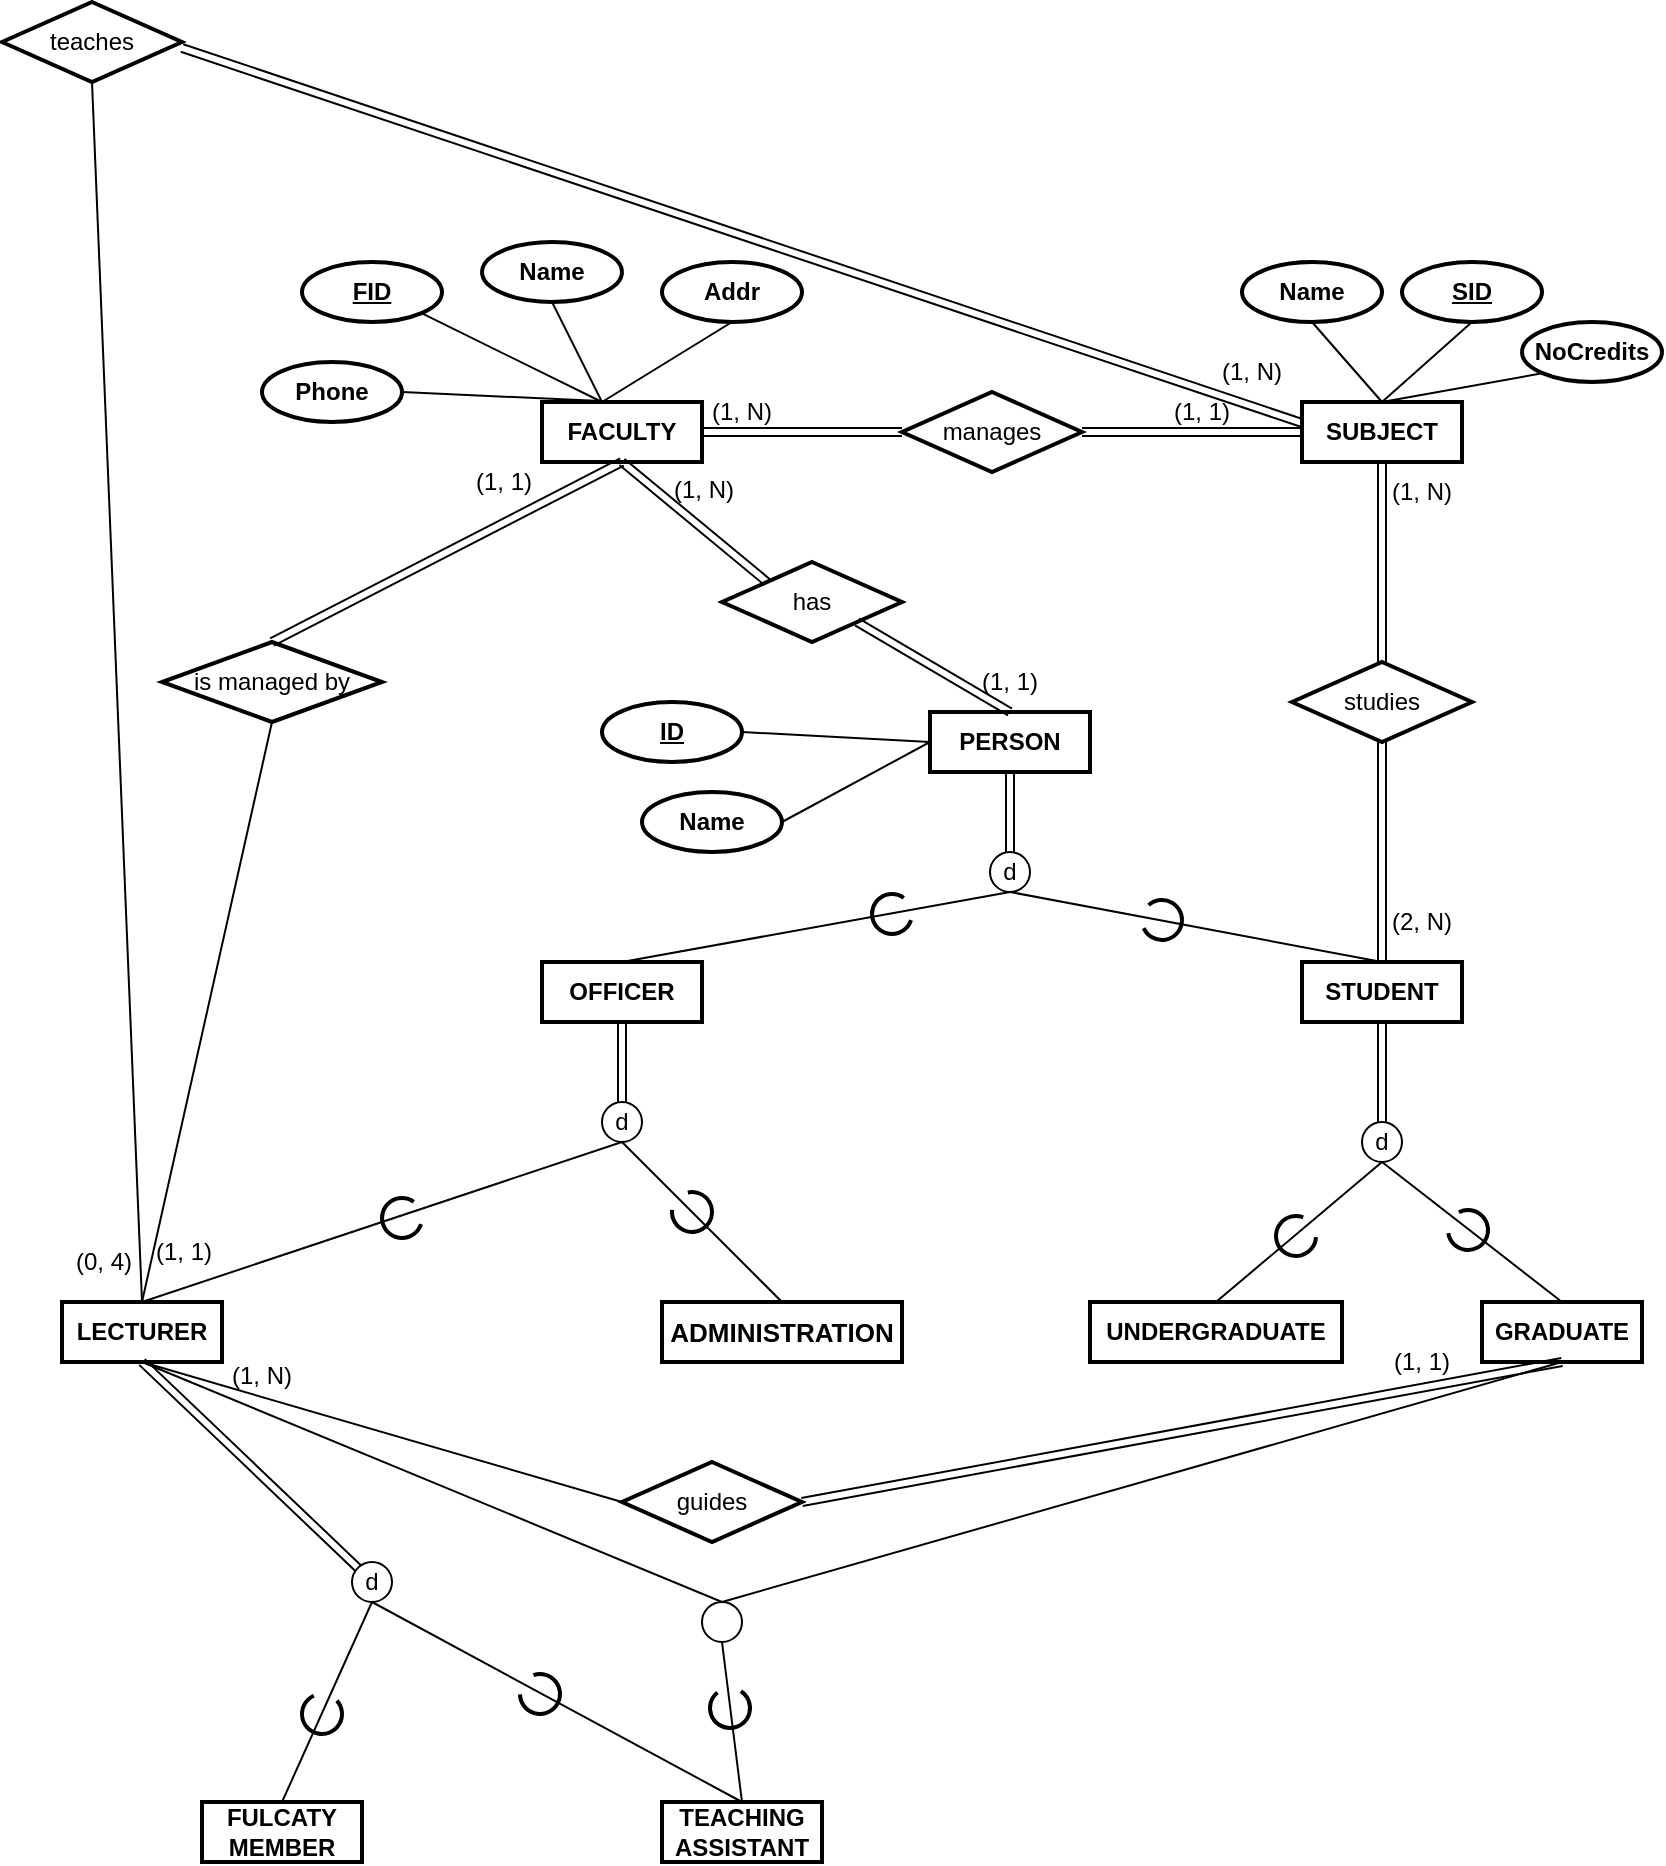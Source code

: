 <mxfile version="14.4.4" type="github">
  <diagram id="O1sjBDhfZiVow-tjS9cN" name="Page-1">
    <mxGraphModel dx="2048" dy="1823" grid="1" gridSize="10" guides="1" tooltips="1" connect="1" arrows="1" fold="1" page="1" pageScale="1" pageWidth="827" pageHeight="1169" math="0" shadow="0">
      <root>
        <mxCell id="0" />
        <mxCell id="1" parent="0" />
        <mxCell id="mwtJp1WoyP-pwZxEX0rx-1" value="&lt;b&gt;FACULTY&lt;/b&gt;" style="rounded=0;whiteSpace=wrap;html=1;strokeWidth=2;" parent="1" vertex="1">
          <mxGeometry x="140" y="170" width="80" height="30" as="geometry" />
        </mxCell>
        <mxCell id="mwtJp1WoyP-pwZxEX0rx-2" value="&lt;span&gt;FID&lt;/span&gt;" style="ellipse;whiteSpace=wrap;html=1;strokeWidth=2;fontStyle=5" parent="1" vertex="1">
          <mxGeometry x="20" y="100" width="70" height="30" as="geometry" />
        </mxCell>
        <mxCell id="mwtJp1WoyP-pwZxEX0rx-3" value="&lt;b&gt;Name&lt;/b&gt;" style="ellipse;whiteSpace=wrap;html=1;strokeWidth=2;" parent="1" vertex="1">
          <mxGeometry x="110" y="90" width="70" height="30" as="geometry" />
        </mxCell>
        <mxCell id="mwtJp1WoyP-pwZxEX0rx-4" value="&lt;b&gt;Addr&lt;/b&gt;" style="ellipse;whiteSpace=wrap;html=1;strokeWidth=2;" parent="1" vertex="1">
          <mxGeometry x="200" y="100" width="70" height="30" as="geometry" />
        </mxCell>
        <mxCell id="mwtJp1WoyP-pwZxEX0rx-5" value="&lt;b&gt;Phone&lt;/b&gt;" style="ellipse;whiteSpace=wrap;html=1;strokeWidth=2;" parent="1" vertex="1">
          <mxGeometry y="150" width="70" height="30" as="geometry" />
        </mxCell>
        <mxCell id="mwtJp1WoyP-pwZxEX0rx-6" value="&lt;b&gt;SUBJECT&lt;/b&gt;" style="rounded=0;whiteSpace=wrap;html=1;strokeWidth=2;" parent="1" vertex="1">
          <mxGeometry x="520" y="170" width="80" height="30" as="geometry" />
        </mxCell>
        <mxCell id="mwtJp1WoyP-pwZxEX0rx-7" value="&lt;b&gt;Name&lt;/b&gt;" style="ellipse;whiteSpace=wrap;html=1;strokeWidth=2;" parent="1" vertex="1">
          <mxGeometry x="490" y="100" width="70" height="30" as="geometry" />
        </mxCell>
        <mxCell id="mwtJp1WoyP-pwZxEX0rx-8" value="&lt;b&gt;&lt;u&gt;SID&lt;/u&gt;&lt;/b&gt;" style="ellipse;whiteSpace=wrap;html=1;strokeWidth=2;" parent="1" vertex="1">
          <mxGeometry x="570" y="100" width="70" height="30" as="geometry" />
        </mxCell>
        <mxCell id="mwtJp1WoyP-pwZxEX0rx-9" value="&lt;b&gt;NoCredits&lt;/b&gt;" style="ellipse;whiteSpace=wrap;html=1;strokeWidth=2;" parent="1" vertex="1">
          <mxGeometry x="630" y="130" width="70" height="30" as="geometry" />
        </mxCell>
        <mxCell id="mwtJp1WoyP-pwZxEX0rx-10" value="&lt;b&gt;OFFICER&lt;/b&gt;" style="rounded=0;whiteSpace=wrap;html=1;strokeWidth=2;" parent="1" vertex="1">
          <mxGeometry x="140" y="450" width="80" height="30" as="geometry" />
        </mxCell>
        <mxCell id="mwtJp1WoyP-pwZxEX0rx-12" value="&lt;div&gt;&lt;span style=&quot;font-size: 13px&quot;&gt;&lt;font&gt;&lt;b&gt;ADMINISTRATION&lt;/b&gt;&lt;/font&gt;&lt;/span&gt;&lt;/div&gt;" style="rounded=0;whiteSpace=wrap;html=1;strokeWidth=2;fontFamily=Helvetica;" parent="1" vertex="1">
          <mxGeometry x="200" y="620" width="120" height="30" as="geometry" />
        </mxCell>
        <mxCell id="mwtJp1WoyP-pwZxEX0rx-13" value="&lt;b&gt;LECTURER&lt;/b&gt;" style="rounded=0;whiteSpace=wrap;html=1;strokeWidth=2;" parent="1" vertex="1">
          <mxGeometry x="-100" y="620" width="80" height="30" as="geometry" />
        </mxCell>
        <mxCell id="mwtJp1WoyP-pwZxEX0rx-14" value="&lt;b&gt;FULCATY MEMBER&lt;/b&gt;" style="rounded=0;whiteSpace=wrap;html=1;strokeWidth=2;" parent="1" vertex="1">
          <mxGeometry x="-30" y="870" width="80" height="30" as="geometry" />
        </mxCell>
        <mxCell id="mwtJp1WoyP-pwZxEX0rx-15" value="&lt;b&gt;TEACHING ASSISTANT&lt;/b&gt;" style="rounded=0;whiteSpace=wrap;html=1;strokeWidth=2;" parent="1" vertex="1">
          <mxGeometry x="200" y="870" width="80" height="30" as="geometry" />
        </mxCell>
        <mxCell id="_EeWUKTGvMMaCwYqgXgI-2" value="&lt;b&gt;STUDENT&lt;/b&gt;" style="rounded=0;whiteSpace=wrap;html=1;strokeWidth=2;" vertex="1" parent="1">
          <mxGeometry x="520" y="450" width="80" height="30" as="geometry" />
        </mxCell>
        <mxCell id="_EeWUKTGvMMaCwYqgXgI-3" value="&lt;b&gt;UNDERGRADUATE&lt;/b&gt;" style="rounded=0;whiteSpace=wrap;html=1;strokeWidth=2;" vertex="1" parent="1">
          <mxGeometry x="414" y="620" width="126" height="30" as="geometry" />
        </mxCell>
        <mxCell id="_EeWUKTGvMMaCwYqgXgI-4" value="&lt;b&gt;GRADUATE&lt;/b&gt;" style="rounded=0;whiteSpace=wrap;html=1;strokeWidth=2;" vertex="1" parent="1">
          <mxGeometry x="610" y="620" width="80" height="30" as="geometry" />
        </mxCell>
        <mxCell id="_EeWUKTGvMMaCwYqgXgI-6" value="d" style="ellipse;whiteSpace=wrap;html=1;aspect=fixed;" vertex="1" parent="1">
          <mxGeometry x="170" y="520" width="20" height="20" as="geometry" />
        </mxCell>
        <mxCell id="_EeWUKTGvMMaCwYqgXgI-7" value="" style="endArrow=none;html=1;rounded=0;exitX=0.5;exitY=1;exitDx=0;exitDy=0;entryX=0.5;entryY=0;entryDx=0;entryDy=0;" edge="1" parent="1" source="_EeWUKTGvMMaCwYqgXgI-6" target="mwtJp1WoyP-pwZxEX0rx-12">
          <mxGeometry relative="1" as="geometry">
            <mxPoint x="190" y="490" as="sourcePoint" />
            <mxPoint x="190" y="530" as="targetPoint" />
          </mxGeometry>
        </mxCell>
        <mxCell id="_EeWUKTGvMMaCwYqgXgI-8" value="" style="endArrow=none;html=1;rounded=0;exitX=0.5;exitY=1;exitDx=0;exitDy=0;entryX=0.5;entryY=0;entryDx=0;entryDy=0;" edge="1" parent="1" source="_EeWUKTGvMMaCwYqgXgI-6" target="mwtJp1WoyP-pwZxEX0rx-13">
          <mxGeometry relative="1" as="geometry">
            <mxPoint x="190" y="550" as="sourcePoint" />
            <mxPoint x="100" y="630" as="targetPoint" />
          </mxGeometry>
        </mxCell>
        <mxCell id="_EeWUKTGvMMaCwYqgXgI-14" value="d" style="ellipse;whiteSpace=wrap;html=1;aspect=fixed;" vertex="1" parent="1">
          <mxGeometry x="550" y="530" width="20" height="20" as="geometry" />
        </mxCell>
        <mxCell id="_EeWUKTGvMMaCwYqgXgI-15" value="" style="endArrow=none;html=1;rounded=0;exitX=0.5;exitY=1;exitDx=0;exitDy=0;entryX=0.5;entryY=0;entryDx=0;entryDy=0;" edge="1" source="_EeWUKTGvMMaCwYqgXgI-14" parent="1" target="_EeWUKTGvMMaCwYqgXgI-3">
          <mxGeometry relative="1" as="geometry">
            <mxPoint x="560" y="500" as="sourcePoint" />
            <mxPoint x="460" y="630" as="targetPoint" />
          </mxGeometry>
        </mxCell>
        <mxCell id="_EeWUKTGvMMaCwYqgXgI-16" value="" style="endArrow=none;html=1;rounded=0;exitX=0.5;exitY=1;exitDx=0;exitDy=0;" edge="1" source="_EeWUKTGvMMaCwYqgXgI-14" parent="1">
          <mxGeometry relative="1" as="geometry">
            <mxPoint x="560" y="560" as="sourcePoint" />
            <mxPoint x="650" y="620" as="targetPoint" />
          </mxGeometry>
        </mxCell>
        <mxCell id="_EeWUKTGvMMaCwYqgXgI-18" value="d" style="ellipse;whiteSpace=wrap;html=1;aspect=fixed;" vertex="1" parent="1">
          <mxGeometry x="45" y="750" width="20" height="20" as="geometry" />
        </mxCell>
        <mxCell id="_EeWUKTGvMMaCwYqgXgI-19" value="" style="endArrow=none;html=1;rounded=0;exitX=0.5;exitY=1;exitDx=0;exitDy=0;entryX=0.5;entryY=0;entryDx=0;entryDy=0;" edge="1" source="_EeWUKTGvMMaCwYqgXgI-18" parent="1" target="mwtJp1WoyP-pwZxEX0rx-14">
          <mxGeometry relative="1" as="geometry">
            <mxPoint x="190" y="720" as="sourcePoint" />
            <mxPoint x="90" y="850" as="targetPoint" />
          </mxGeometry>
        </mxCell>
        <mxCell id="_EeWUKTGvMMaCwYqgXgI-20" value="" style="endArrow=none;html=1;rounded=0;exitX=0.5;exitY=1;exitDx=0;exitDy=0;entryX=0.5;entryY=0;entryDx=0;entryDy=0;" edge="1" source="_EeWUKTGvMMaCwYqgXgI-18" parent="1" target="mwtJp1WoyP-pwZxEX0rx-15">
          <mxGeometry relative="1" as="geometry">
            <mxPoint x="190" y="780" as="sourcePoint" />
            <mxPoint x="290" y="850" as="targetPoint" />
          </mxGeometry>
        </mxCell>
        <mxCell id="_EeWUKTGvMMaCwYqgXgI-21" value="" style="endArrow=none;html=1;rounded=0;entryX=0.5;entryY=0;entryDx=0;entryDy=0;exitX=1;exitY=0.5;exitDx=0;exitDy=0;" edge="1" parent="1" source="mwtJp1WoyP-pwZxEX0rx-5" target="mwtJp1WoyP-pwZxEX0rx-1">
          <mxGeometry relative="1" as="geometry">
            <mxPoint x="290" y="30" as="sourcePoint" />
            <mxPoint x="450" y="30" as="targetPoint" />
          </mxGeometry>
        </mxCell>
        <mxCell id="_EeWUKTGvMMaCwYqgXgI-22" value="" style="endArrow=none;html=1;rounded=0;exitX=1;exitY=1;exitDx=0;exitDy=0;" edge="1" parent="1" source="mwtJp1WoyP-pwZxEX0rx-2">
          <mxGeometry relative="1" as="geometry">
            <mxPoint x="80" y="175" as="sourcePoint" />
            <mxPoint x="170" y="170" as="targetPoint" />
          </mxGeometry>
        </mxCell>
        <mxCell id="_EeWUKTGvMMaCwYqgXgI-23" value="" style="endArrow=none;html=1;rounded=0;exitX=0.5;exitY=1;exitDx=0;exitDy=0;" edge="1" parent="1" source="mwtJp1WoyP-pwZxEX0rx-3">
          <mxGeometry relative="1" as="geometry">
            <mxPoint x="89.749" y="135.607" as="sourcePoint" />
            <mxPoint x="170" y="170" as="targetPoint" />
          </mxGeometry>
        </mxCell>
        <mxCell id="_EeWUKTGvMMaCwYqgXgI-26" value="" style="endArrow=none;html=1;rounded=0;exitX=0.5;exitY=0;exitDx=0;exitDy=0;entryX=0.5;entryY=1;entryDx=0;entryDy=0;" edge="1" parent="1" source="mwtJp1WoyP-pwZxEX0rx-6" target="mwtJp1WoyP-pwZxEX0rx-7">
          <mxGeometry relative="1" as="geometry">
            <mxPoint x="229.186" y="138.381" as="sourcePoint" />
            <mxPoint x="180" y="180" as="targetPoint" />
          </mxGeometry>
        </mxCell>
        <mxCell id="_EeWUKTGvMMaCwYqgXgI-27" value="" style="endArrow=none;html=1;rounded=0;entryX=0.5;entryY=1;entryDx=0;entryDy=0;" edge="1" parent="1" target="mwtJp1WoyP-pwZxEX0rx-8">
          <mxGeometry relative="1" as="geometry">
            <mxPoint x="560" y="170" as="sourcePoint" />
            <mxPoint x="519.749" y="155.607" as="targetPoint" />
          </mxGeometry>
        </mxCell>
        <mxCell id="_EeWUKTGvMMaCwYqgXgI-28" value="" style="endArrow=none;html=1;rounded=0;entryX=0;entryY=1;entryDx=0;entryDy=0;" edge="1" parent="1" target="mwtJp1WoyP-pwZxEX0rx-9">
          <mxGeometry relative="1" as="geometry">
            <mxPoint x="560" y="170" as="sourcePoint" />
            <mxPoint x="575" y="140" as="targetPoint" />
          </mxGeometry>
        </mxCell>
        <mxCell id="_EeWUKTGvMMaCwYqgXgI-29" value="&lt;span&gt;ID&lt;/span&gt;" style="ellipse;whiteSpace=wrap;html=1;strokeWidth=2;fontStyle=5" vertex="1" parent="1">
          <mxGeometry x="170" y="320" width="70" height="30" as="geometry" />
        </mxCell>
        <mxCell id="_EeWUKTGvMMaCwYqgXgI-30" value="&lt;b&gt;Name&lt;/b&gt;" style="ellipse;whiteSpace=wrap;html=1;strokeWidth=2;" vertex="1" parent="1">
          <mxGeometry x="190" y="365" width="70" height="30" as="geometry" />
        </mxCell>
        <mxCell id="_EeWUKTGvMMaCwYqgXgI-31" value="" style="endArrow=none;html=1;rounded=0;exitX=1;exitY=0.5;exitDx=0;exitDy=0;entryX=0;entryY=0.5;entryDx=0;entryDy=0;" edge="1" parent="1" source="_EeWUKTGvMMaCwYqgXgI-29" target="_EeWUKTGvMMaCwYqgXgI-57">
          <mxGeometry relative="1" as="geometry">
            <mxPoint x="70" y="455" as="sourcePoint" />
            <mxPoint x="330" y="330" as="targetPoint" />
          </mxGeometry>
        </mxCell>
        <mxCell id="_EeWUKTGvMMaCwYqgXgI-32" value="" style="endArrow=none;html=1;rounded=0;exitX=1;exitY=0.5;exitDx=0;exitDy=0;entryX=0;entryY=0.5;entryDx=0;entryDy=0;" edge="1" parent="1" source="_EeWUKTGvMMaCwYqgXgI-30" target="_EeWUKTGvMMaCwYqgXgI-57">
          <mxGeometry relative="1" as="geometry">
            <mxPoint x="79.749" y="415.607" as="sourcePoint" />
            <mxPoint x="160" y="450" as="targetPoint" />
          </mxGeometry>
        </mxCell>
        <mxCell id="_EeWUKTGvMMaCwYqgXgI-37" value="" style="endArrow=none;html=1;rounded=0;exitX=0.5;exitY=0;exitDx=0;exitDy=0;entryX=0.5;entryY=1;entryDx=0;entryDy=0;" edge="1" target="_EeWUKTGvMMaCwYqgXgI-38" parent="1" source="mwtJp1WoyP-pwZxEX0rx-15">
          <mxGeometry relative="1" as="geometry">
            <mxPoint x="510" y="690" as="sourcePoint" />
            <mxPoint x="410" y="760" as="targetPoint" />
          </mxGeometry>
        </mxCell>
        <mxCell id="_EeWUKTGvMMaCwYqgXgI-38" value="" style="ellipse;whiteSpace=wrap;html=1;aspect=fixed;" vertex="1" parent="1">
          <mxGeometry x="220" y="770" width="20" height="20" as="geometry" />
        </mxCell>
        <mxCell id="_EeWUKTGvMMaCwYqgXgI-39" value="" style="endArrow=none;html=1;rounded=0;exitX=0.5;exitY=0;exitDx=0;exitDy=0;entryX=0.5;entryY=1;entryDx=0;entryDy=0;" edge="1" source="_EeWUKTGvMMaCwYqgXgI-38" parent="1" target="mwtJp1WoyP-pwZxEX0rx-13">
          <mxGeometry relative="1" as="geometry">
            <mxPoint x="410" y="710" as="sourcePoint" />
            <mxPoint x="-60" y="700" as="targetPoint" />
          </mxGeometry>
        </mxCell>
        <mxCell id="_EeWUKTGvMMaCwYqgXgI-40" value="" style="endArrow=none;html=1;rounded=0;exitX=0.5;exitY=1;exitDx=0;exitDy=0;entryX=0.5;entryY=0;entryDx=0;entryDy=0;" edge="1" source="_EeWUKTGvMMaCwYqgXgI-4" parent="1" target="_EeWUKTGvMMaCwYqgXgI-38">
          <mxGeometry relative="1" as="geometry">
            <mxPoint x="650" y="700" as="sourcePoint" />
            <mxPoint x="440" y="740" as="targetPoint" />
          </mxGeometry>
        </mxCell>
        <mxCell id="_EeWUKTGvMMaCwYqgXgI-41" value="manages" style="shape=rhombus;perimeter=rhombusPerimeter;whiteSpace=wrap;html=1;align=center;strokeWidth=2;" vertex="1" parent="1">
          <mxGeometry x="320" y="165" width="90" height="40" as="geometry" />
        </mxCell>
        <mxCell id="_EeWUKTGvMMaCwYqgXgI-46" value="has" style="shape=rhombus;perimeter=rhombusPerimeter;whiteSpace=wrap;html=1;align=center;strokeWidth=2;" vertex="1" parent="1">
          <mxGeometry x="230" y="250" width="90" height="40" as="geometry" />
        </mxCell>
        <mxCell id="_EeWUKTGvMMaCwYqgXgI-48" value="is managed by" style="shape=rhombus;perimeter=rhombusPerimeter;whiteSpace=wrap;html=1;align=center;strokeWidth=2;" vertex="1" parent="1">
          <mxGeometry x="-50" y="290" width="110" height="40" as="geometry" />
        </mxCell>
        <mxCell id="_EeWUKTGvMMaCwYqgXgI-50" value="" style="endArrow=none;html=1;rounded=0;exitX=0.5;exitY=0;exitDx=0;exitDy=0;entryX=0.5;entryY=1;entryDx=0;entryDy=0;" edge="1" parent="1" source="mwtJp1WoyP-pwZxEX0rx-13" target="_EeWUKTGvMMaCwYqgXgI-48">
          <mxGeometry relative="1" as="geometry">
            <mxPoint x="245" y="310" as="sourcePoint" />
            <mxPoint x="190" y="210" as="targetPoint" />
          </mxGeometry>
        </mxCell>
        <mxCell id="_EeWUKTGvMMaCwYqgXgI-51" value="teaches" style="shape=rhombus;perimeter=rhombusPerimeter;whiteSpace=wrap;html=1;align=center;strokeWidth=2;" vertex="1" parent="1">
          <mxGeometry x="-130" y="-30" width="90" height="40" as="geometry" />
        </mxCell>
        <mxCell id="_EeWUKTGvMMaCwYqgXgI-52" value="" style="endArrow=none;html=1;rounded=0;exitX=0.5;exitY=0;exitDx=0;exitDy=0;entryX=0.5;entryY=1;entryDx=0;entryDy=0;" edge="1" parent="1" source="mwtJp1WoyP-pwZxEX0rx-13" target="_EeWUKTGvMMaCwYqgXgI-51">
          <mxGeometry relative="1" as="geometry">
            <mxPoint x="300" y="630" as="sourcePoint" />
            <mxPoint x="305" y="450" as="targetPoint" />
          </mxGeometry>
        </mxCell>
        <mxCell id="_EeWUKTGvMMaCwYqgXgI-54" value="studies" style="shape=rhombus;perimeter=rhombusPerimeter;whiteSpace=wrap;html=1;align=center;strokeWidth=2;" vertex="1" parent="1">
          <mxGeometry x="515" y="300" width="90" height="40" as="geometry" />
        </mxCell>
        <mxCell id="_EeWUKTGvMMaCwYqgXgI-57" value="&lt;b&gt;PERSON&lt;/b&gt;" style="rounded=0;whiteSpace=wrap;html=1;strokeWidth=2;" vertex="1" parent="1">
          <mxGeometry x="334" y="325" width="80" height="30" as="geometry" />
        </mxCell>
        <mxCell id="_EeWUKTGvMMaCwYqgXgI-62" value="d" style="ellipse;whiteSpace=wrap;html=1;aspect=fixed;" vertex="1" parent="1">
          <mxGeometry x="364" y="395" width="20" height="20" as="geometry" />
        </mxCell>
        <mxCell id="_EeWUKTGvMMaCwYqgXgI-63" value="" style="endArrow=none;html=1;rounded=0;exitX=0.5;exitY=1;exitDx=0;exitDy=0;entryX=0.5;entryY=0;entryDx=0;entryDy=0;" edge="1" source="_EeWUKTGvMMaCwYqgXgI-62" parent="1" target="_EeWUKTGvMMaCwYqgXgI-2">
          <mxGeometry relative="1" as="geometry">
            <mxPoint x="390" y="430" as="sourcePoint" />
            <mxPoint x="490" y="500" as="targetPoint" />
          </mxGeometry>
        </mxCell>
        <mxCell id="_EeWUKTGvMMaCwYqgXgI-64" value="" style="endArrow=none;html=1;rounded=0;exitX=0.5;exitY=1;exitDx=0;exitDy=0;entryX=0.5;entryY=0;entryDx=0;entryDy=0;" edge="1" source="_EeWUKTGvMMaCwYqgXgI-62" parent="1" target="mwtJp1WoyP-pwZxEX0rx-10">
          <mxGeometry relative="1" as="geometry">
            <mxPoint x="390" y="370" as="sourcePoint" />
            <mxPoint x="290" y="500" as="targetPoint" />
          </mxGeometry>
        </mxCell>
        <mxCell id="_EeWUKTGvMMaCwYqgXgI-74" value="guides" style="shape=rhombus;perimeter=rhombusPerimeter;whiteSpace=wrap;html=1;align=center;strokeWidth=2;" vertex="1" parent="1">
          <mxGeometry x="180" y="700" width="90" height="40" as="geometry" />
        </mxCell>
        <mxCell id="_EeWUKTGvMMaCwYqgXgI-76" value="" style="endArrow=none;html=1;rounded=0;exitX=0;exitY=0.5;exitDx=0;exitDy=0;entryX=0.5;entryY=1;entryDx=0;entryDy=0;" edge="1" parent="1" source="_EeWUKTGvMMaCwYqgXgI-74" target="mwtJp1WoyP-pwZxEX0rx-13">
          <mxGeometry relative="1" as="geometry">
            <mxPoint x="245" y="830" as="sourcePoint" />
            <mxPoint x="-50" y="660" as="targetPoint" />
          </mxGeometry>
        </mxCell>
        <mxCell id="_EeWUKTGvMMaCwYqgXgI-78" value="" style="endArrow=none;html=1;rounded=0;exitX=0.5;exitY=1;exitDx=0;exitDy=0;" edge="1" parent="1" source="mwtJp1WoyP-pwZxEX0rx-4">
          <mxGeometry relative="1" as="geometry">
            <mxPoint x="155" y="130" as="sourcePoint" />
            <mxPoint x="170" y="170" as="targetPoint" />
          </mxGeometry>
        </mxCell>
        <mxCell id="_EeWUKTGvMMaCwYqgXgI-79" value="" style="shape=link;html=1;rounded=0;exitX=1;exitY=0.5;exitDx=0;exitDy=0;entryX=0;entryY=0.5;entryDx=0;entryDy=0;" edge="1" parent="1" source="mwtJp1WoyP-pwZxEX0rx-1" target="_EeWUKTGvMMaCwYqgXgI-41">
          <mxGeometry relative="1" as="geometry">
            <mxPoint x="310" y="300" as="sourcePoint" />
            <mxPoint x="470" y="300" as="targetPoint" />
          </mxGeometry>
        </mxCell>
        <mxCell id="_EeWUKTGvMMaCwYqgXgI-81" value="(1, N)" style="text;html=1;strokeColor=none;fillColor=none;align=center;verticalAlign=middle;whiteSpace=wrap;rounded=0;" vertex="1" parent="1">
          <mxGeometry x="220" y="165" width="40" height="20" as="geometry" />
        </mxCell>
        <mxCell id="_EeWUKTGvMMaCwYqgXgI-83" value="" style="shape=link;html=1;rounded=0;exitX=1;exitY=0.5;exitDx=0;exitDy=0;" edge="1" parent="1" source="_EeWUKTGvMMaCwYqgXgI-41">
          <mxGeometry relative="1" as="geometry">
            <mxPoint x="430" y="180" as="sourcePoint" />
            <mxPoint x="520" y="185" as="targetPoint" />
          </mxGeometry>
        </mxCell>
        <mxCell id="_EeWUKTGvMMaCwYqgXgI-84" value="(1, 1)" style="text;html=1;strokeColor=none;fillColor=none;align=center;verticalAlign=middle;whiteSpace=wrap;rounded=0;" vertex="1" parent="1">
          <mxGeometry x="450" y="165" width="40" height="20" as="geometry" />
        </mxCell>
        <mxCell id="_EeWUKTGvMMaCwYqgXgI-85" value="" style="shape=link;html=1;rounded=0;exitX=0.5;exitY=1;exitDx=0;exitDy=0;entryX=0;entryY=0;entryDx=0;entryDy=0;" edge="1" parent="1" source="mwtJp1WoyP-pwZxEX0rx-1" target="_EeWUKTGvMMaCwYqgXgI-46">
          <mxGeometry relative="1" as="geometry">
            <mxPoint x="230" y="195" as="sourcePoint" />
            <mxPoint x="330" y="195" as="targetPoint" />
          </mxGeometry>
        </mxCell>
        <mxCell id="_EeWUKTGvMMaCwYqgXgI-86" value="(1, N)" style="text;html=1;strokeColor=none;fillColor=none;align=center;verticalAlign=middle;whiteSpace=wrap;rounded=0;" vertex="1" parent="1">
          <mxGeometry x="201" y="204" width="40" height="20" as="geometry" />
        </mxCell>
        <mxCell id="_EeWUKTGvMMaCwYqgXgI-87" value="" style="shape=link;html=1;rounded=0;exitX=1;exitY=1;exitDx=0;exitDy=0;entryX=0.5;entryY=0;entryDx=0;entryDy=0;" edge="1" parent="1" source="_EeWUKTGvMMaCwYqgXgI-46" target="_EeWUKTGvMMaCwYqgXgI-57">
          <mxGeometry relative="1" as="geometry">
            <mxPoint x="420.0" y="195" as="sourcePoint" />
            <mxPoint x="530.0" y="195" as="targetPoint" />
          </mxGeometry>
        </mxCell>
        <mxCell id="_EeWUKTGvMMaCwYqgXgI-88" value="(1, 1)" style="text;html=1;strokeColor=none;fillColor=none;align=center;verticalAlign=middle;whiteSpace=wrap;rounded=0;" vertex="1" parent="1">
          <mxGeometry x="354" y="300" width="40" height="20" as="geometry" />
        </mxCell>
        <mxCell id="_EeWUKTGvMMaCwYqgXgI-89" value="" style="shape=link;html=1;rounded=0;entryX=0.5;entryY=0;entryDx=0;entryDy=0;" edge="1" parent="1" target="_EeWUKTGvMMaCwYqgXgI-48">
          <mxGeometry relative="1" as="geometry">
            <mxPoint x="180" y="200" as="sourcePoint" />
            <mxPoint x="330" y="195" as="targetPoint" />
          </mxGeometry>
        </mxCell>
        <mxCell id="_EeWUKTGvMMaCwYqgXgI-90" value="(1, 1)" style="text;html=1;strokeColor=none;fillColor=none;align=center;verticalAlign=middle;whiteSpace=wrap;rounded=0;" vertex="1" parent="1">
          <mxGeometry x="101" y="200" width="40" height="20" as="geometry" />
        </mxCell>
        <mxCell id="_EeWUKTGvMMaCwYqgXgI-91" value="(1, 1)" style="text;html=1;strokeColor=none;fillColor=none;align=center;verticalAlign=middle;whiteSpace=wrap;rounded=0;" vertex="1" parent="1">
          <mxGeometry x="-59" y="585" width="40" height="20" as="geometry" />
        </mxCell>
        <mxCell id="_EeWUKTGvMMaCwYqgXgI-92" value="" style="shape=link;html=1;rounded=0;entryX=1;entryY=0.5;entryDx=0;entryDy=0;exitX=0;exitY=0.25;exitDx=0;exitDy=0;" edge="1" parent="1">
          <mxGeometry relative="1" as="geometry">
            <mxPoint x="520.0" y="180.5" as="sourcePoint" />
            <mxPoint x="-40" y="-7" as="targetPoint" />
          </mxGeometry>
        </mxCell>
        <mxCell id="_EeWUKTGvMMaCwYqgXgI-93" value="(0, 4)" style="text;html=1;strokeColor=none;fillColor=none;align=center;verticalAlign=middle;whiteSpace=wrap;rounded=0;" vertex="1" parent="1">
          <mxGeometry x="-99" y="590" width="40" height="20" as="geometry" />
        </mxCell>
        <mxCell id="_EeWUKTGvMMaCwYqgXgI-94" value="(1, N)" style="text;html=1;strokeColor=none;fillColor=none;align=center;verticalAlign=middle;whiteSpace=wrap;rounded=0;" vertex="1" parent="1">
          <mxGeometry x="475" y="145" width="40" height="20" as="geometry" />
        </mxCell>
        <mxCell id="_EeWUKTGvMMaCwYqgXgI-96" value="" style="shape=link;html=1;rounded=0;exitX=0.5;exitY=0;exitDx=0;exitDy=0;entryX=0.5;entryY=1;entryDx=0;entryDy=0;" edge="1" parent="1" source="_EeWUKTGvMMaCwYqgXgI-2" target="_EeWUKTGvMMaCwYqgXgI-54">
          <mxGeometry relative="1" as="geometry">
            <mxPoint x="420.0" y="195" as="sourcePoint" />
            <mxPoint x="530.0" y="195" as="targetPoint" />
          </mxGeometry>
        </mxCell>
        <mxCell id="_EeWUKTGvMMaCwYqgXgI-97" value="" style="shape=link;html=1;rounded=0;entryX=0.5;entryY=1;entryDx=0;entryDy=0;exitX=0.5;exitY=0;exitDx=0;exitDy=0;" edge="1" parent="1" source="_EeWUKTGvMMaCwYqgXgI-54" target="mwtJp1WoyP-pwZxEX0rx-6">
          <mxGeometry relative="1" as="geometry">
            <mxPoint x="560" y="290" as="sourcePoint" />
            <mxPoint x="570.0" y="350" as="targetPoint" />
          </mxGeometry>
        </mxCell>
        <mxCell id="_EeWUKTGvMMaCwYqgXgI-98" value="(2, N)" style="text;html=1;strokeColor=none;fillColor=none;align=center;verticalAlign=middle;whiteSpace=wrap;rounded=0;" vertex="1" parent="1">
          <mxGeometry x="560" y="420" width="40" height="20" as="geometry" />
        </mxCell>
        <mxCell id="_EeWUKTGvMMaCwYqgXgI-99" value="(1, N)" style="text;html=1;strokeColor=none;fillColor=none;align=center;verticalAlign=middle;whiteSpace=wrap;rounded=0;" vertex="1" parent="1">
          <mxGeometry x="560" y="205" width="40" height="20" as="geometry" />
        </mxCell>
        <mxCell id="_EeWUKTGvMMaCwYqgXgI-100" value="" style="shape=link;html=1;rounded=0;exitX=1;exitY=0.5;exitDx=0;exitDy=0;entryX=0.5;entryY=1;entryDx=0;entryDy=0;" edge="1" parent="1" source="_EeWUKTGvMMaCwYqgXgI-74" target="_EeWUKTGvMMaCwYqgXgI-4">
          <mxGeometry relative="1" as="geometry">
            <mxPoint x="570.0" y="460" as="sourcePoint" />
            <mxPoint x="570.0" y="350" as="targetPoint" />
          </mxGeometry>
        </mxCell>
        <mxCell id="_EeWUKTGvMMaCwYqgXgI-101" value="(1, 1)" style="text;html=1;strokeColor=none;fillColor=none;align=center;verticalAlign=middle;whiteSpace=wrap;rounded=0;" vertex="1" parent="1">
          <mxGeometry x="560" y="640" width="40" height="20" as="geometry" />
        </mxCell>
        <mxCell id="_EeWUKTGvMMaCwYqgXgI-102" value="(1, N)" style="text;html=1;strokeColor=none;fillColor=none;align=center;verticalAlign=middle;whiteSpace=wrap;rounded=0;" vertex="1" parent="1">
          <mxGeometry x="-20" y="647" width="40" height="20" as="geometry" />
        </mxCell>
        <mxCell id="_EeWUKTGvMMaCwYqgXgI-104" value="" style="shape=link;html=1;rounded=0;exitX=0.5;exitY=0;exitDx=0;exitDy=0;entryX=0.5;entryY=1;entryDx=0;entryDy=0;" edge="1" parent="1" source="_EeWUKTGvMMaCwYqgXgI-62" target="_EeWUKTGvMMaCwYqgXgI-57">
          <mxGeometry relative="1" as="geometry">
            <mxPoint x="570.0" y="460" as="sourcePoint" />
            <mxPoint x="570.0" y="350" as="targetPoint" />
          </mxGeometry>
        </mxCell>
        <mxCell id="_EeWUKTGvMMaCwYqgXgI-105" value="" style="shape=link;html=1;rounded=0;exitX=0.5;exitY=0;exitDx=0;exitDy=0;entryX=0.5;entryY=1;entryDx=0;entryDy=0;" edge="1" parent="1" source="_EeWUKTGvMMaCwYqgXgI-6" target="mwtJp1WoyP-pwZxEX0rx-10">
          <mxGeometry relative="1" as="geometry">
            <mxPoint x="384" y="405" as="sourcePoint" />
            <mxPoint x="384" y="365" as="targetPoint" />
          </mxGeometry>
        </mxCell>
        <mxCell id="_EeWUKTGvMMaCwYqgXgI-106" value="" style="shape=link;html=1;rounded=0;exitX=0.5;exitY=0;exitDx=0;exitDy=0;entryX=0.5;entryY=1;entryDx=0;entryDy=0;" edge="1" parent="1" source="_EeWUKTGvMMaCwYqgXgI-14" target="_EeWUKTGvMMaCwYqgXgI-2">
          <mxGeometry relative="1" as="geometry">
            <mxPoint x="394" y="415" as="sourcePoint" />
            <mxPoint x="394" y="375" as="targetPoint" />
          </mxGeometry>
        </mxCell>
        <mxCell id="_EeWUKTGvMMaCwYqgXgI-108" value="" style="shape=link;html=1;rounded=0;exitX=0;exitY=0;exitDx=0;exitDy=0;" edge="1" parent="1" source="_EeWUKTGvMMaCwYqgXgI-18">
          <mxGeometry relative="1" as="geometry">
            <mxPoint x="-20" y="730" as="sourcePoint" />
            <mxPoint x="-60" y="650" as="targetPoint" />
          </mxGeometry>
        </mxCell>
        <mxCell id="_EeWUKTGvMMaCwYqgXgI-109" value="" style="verticalLabelPosition=bottom;verticalAlign=top;html=1;shape=mxgraph.basic.arc;startAngle=0.3;endAngle=0.1;strokeWidth=2;" vertex="1" parent="1">
          <mxGeometry x="305" y="416" width="20" height="20" as="geometry" />
        </mxCell>
        <mxCell id="_EeWUKTGvMMaCwYqgXgI-112" value="" style="verticalLabelPosition=bottom;verticalAlign=top;html=1;shape=mxgraph.basic.arc;startAngle=0.3;endAngle=0.1;strokeWidth=2;rotation=-150;" vertex="1" parent="1">
          <mxGeometry x="440" y="419" width="20" height="20" as="geometry" />
        </mxCell>
        <mxCell id="_EeWUKTGvMMaCwYqgXgI-113" value="" style="verticalLabelPosition=bottom;verticalAlign=top;html=1;shape=mxgraph.basic.arc;startAngle=0.3;endAngle=0.1;strokeWidth=2;rotation=-15;" vertex="1" parent="1">
          <mxGeometry x="507" y="577" width="20" height="20" as="geometry" />
        </mxCell>
        <mxCell id="_EeWUKTGvMMaCwYqgXgI-114" value="" style="verticalLabelPosition=bottom;verticalAlign=top;html=1;shape=mxgraph.basic.arc;startAngle=0.3;endAngle=0.1;strokeWidth=2;rotation=-135;" vertex="1" parent="1">
          <mxGeometry x="593" y="574" width="20" height="20" as="geometry" />
        </mxCell>
        <mxCell id="_EeWUKTGvMMaCwYqgXgI-115" value="" style="verticalLabelPosition=bottom;verticalAlign=top;html=1;shape=mxgraph.basic.arc;startAngle=0.3;endAngle=0.1;strokeWidth=2;" vertex="1" parent="1">
          <mxGeometry x="60" y="568" width="20" height="20" as="geometry" />
        </mxCell>
        <mxCell id="_EeWUKTGvMMaCwYqgXgI-116" value="" style="verticalLabelPosition=bottom;verticalAlign=top;html=1;shape=mxgraph.basic.arc;startAngle=0.3;endAngle=0.1;strokeWidth=2;rotation=-120;" vertex="1" parent="1">
          <mxGeometry x="205" y="565" width="20" height="20" as="geometry" />
        </mxCell>
        <mxCell id="_EeWUKTGvMMaCwYqgXgI-117" value="" style="verticalLabelPosition=bottom;verticalAlign=top;html=1;shape=mxgraph.basic.arc;startAngle=0.3;endAngle=0.1;strokeWidth=2;rotation=-75;" vertex="1" parent="1">
          <mxGeometry x="224" y="813" width="20" height="20" as="geometry" />
        </mxCell>
        <mxCell id="_EeWUKTGvMMaCwYqgXgI-118" value="" style="verticalLabelPosition=bottom;verticalAlign=top;html=1;shape=mxgraph.basic.arc;startAngle=0.3;endAngle=0.1;strokeWidth=2;rotation=-60;" vertex="1" parent="1">
          <mxGeometry x="20" y="816" width="20" height="20" as="geometry" />
        </mxCell>
        <mxCell id="_EeWUKTGvMMaCwYqgXgI-119" value="" style="verticalLabelPosition=bottom;verticalAlign=top;html=1;shape=mxgraph.basic.arc;startAngle=0.3;endAngle=0.1;strokeWidth=2;rotation=-127;" vertex="1" parent="1">
          <mxGeometry x="129" y="806" width="20" height="20" as="geometry" />
        </mxCell>
      </root>
    </mxGraphModel>
  </diagram>
</mxfile>
